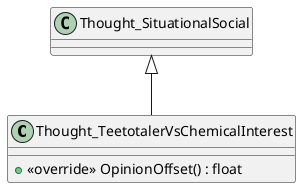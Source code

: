 @startuml
class Thought_TeetotalerVsChemicalInterest {
    + <<override>> OpinionOffset() : float
}
Thought_SituationalSocial <|-- Thought_TeetotalerVsChemicalInterest
@enduml
